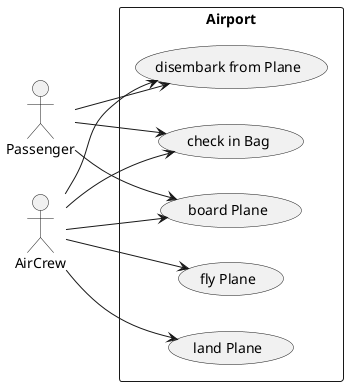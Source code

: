 @startuml
left to right direction
Actor Passenger as P
Actor AirCrew as C
rectangle Airport {
    usecase "check in Bag" as cib
    usecase "board Plane" as bp
    usecase "disembark from Plane" as dp
    usecase "fly Plane" as fp
    usecase "land Plane" as lp
}
P --> cib
C --> cib
P --> bp
C --> bp
P --> dp
C --> dp
C --> lp
C --> fp
@enduml